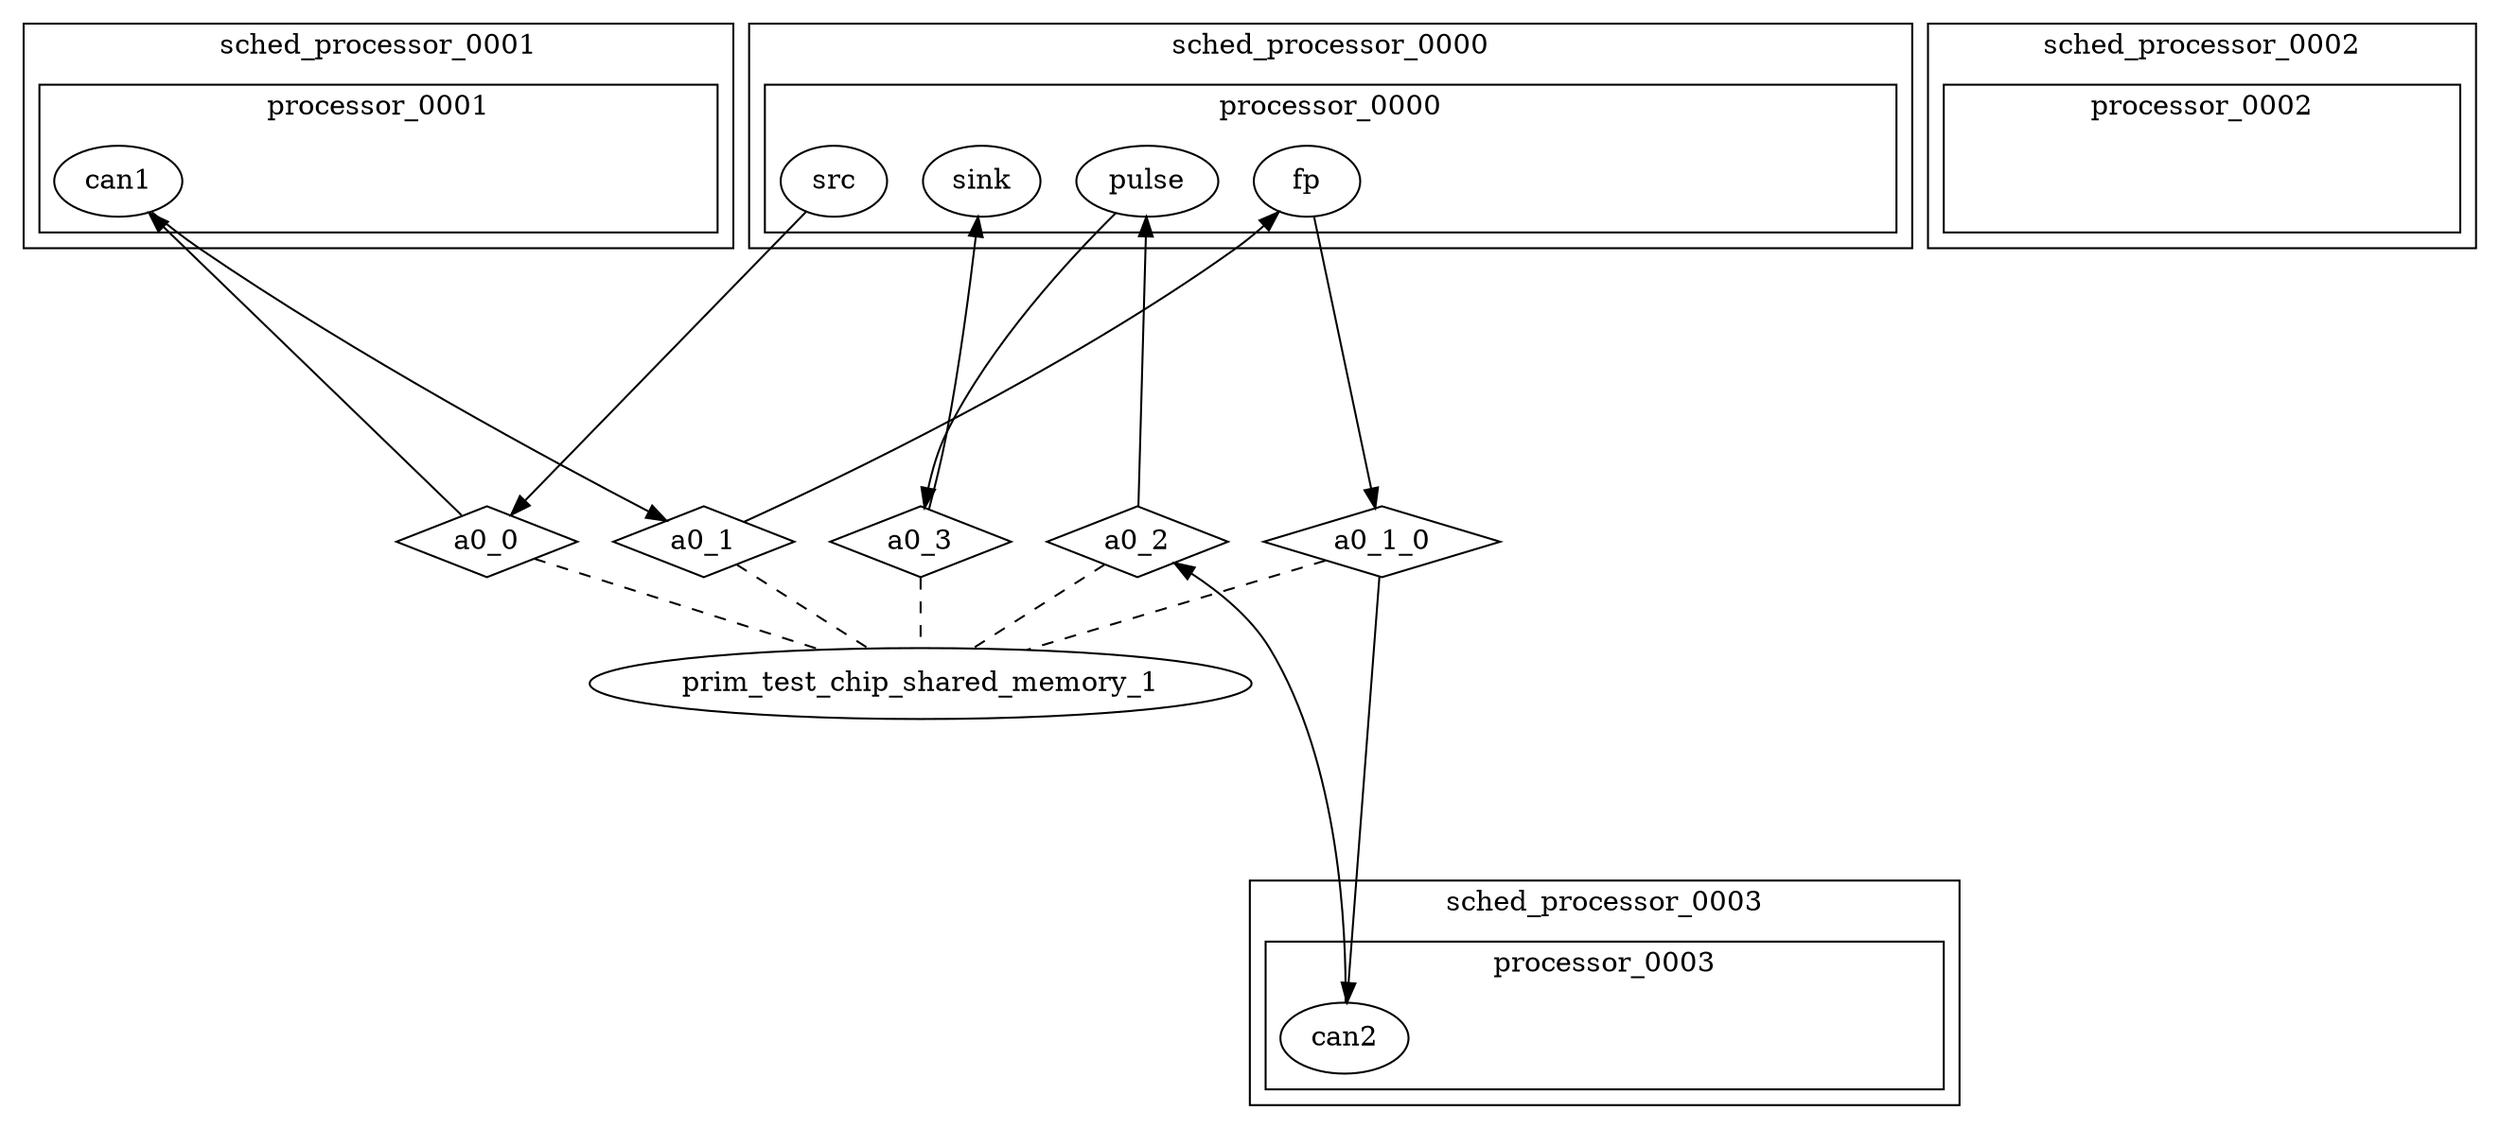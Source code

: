 digraph G {
subgraph cluster_scheduler_sched_processor_0000 {
label=sched_processor_0000;
subgraph cluster_processor_processor_0000 {
label=processor_0000;
dummy_processor_0000 [style=invis];
process_src [label=src];
process_fp [label=fp];
process_pulse [label=pulse];
process_sink [label=sink];
}

}

subgraph cluster_scheduler_sched_processor_0001 {
label=sched_processor_0001;
subgraph cluster_processor_processor_0001 {
label=processor_0001;
dummy_processor_0001 [style=invis];
process_can1 [label=can1];
}

}

subgraph cluster_scheduler_sched_processor_0002 {
label=sched_processor_0002;
subgraph cluster_processor_processor_0002 {
label=processor_0002;
dummy_processor_0002 [style=invis];
}

}

subgraph cluster_scheduler_sched_processor_0003 {
label=sched_processor_0003;
subgraph cluster_processor_processor_0003 {
label=processor_0003;
dummy_processor_0003 [style=invis];
process_can2 [label=can2];
}

}

primitive_prim_test_chip_shared_memory_1 [label=prim_test_chip_shared_memory_1];
channel_a0_0 [label=a0_0, shape=diamond];
process_src -> channel_a0_0  [minlen=4];
channel_a0_0 -> process_can1  [minlen=4];
channel_a0_0 -> primitive_prim_test_chip_shared_memory_1  [arrowhead=none, style=dashed];
channel_a0_1 [label=a0_1, shape=diamond];
process_can1 -> channel_a0_1  [minlen=4];
channel_a0_1 -> process_fp  [minlen=4];
channel_a0_1 -> primitive_prim_test_chip_shared_memory_1  [arrowhead=none, style=dashed];
channel_a0_1_0 [label=a0_1_0, shape=diamond];
process_fp -> channel_a0_1_0  [minlen=4];
channel_a0_1_0 -> process_can2  [minlen=4];
channel_a0_1_0 -> primitive_prim_test_chip_shared_memory_1  [arrowhead=none, style=dashed];
channel_a0_2 [label=a0_2, shape=diamond];
process_can2 -> channel_a0_2  [minlen=4];
channel_a0_2 -> process_pulse  [minlen=4];
channel_a0_2 -> primitive_prim_test_chip_shared_memory_1  [arrowhead=none, style=dashed];
channel_a0_3 [label=a0_3, shape=diamond];
process_pulse -> channel_a0_3  [minlen=4];
channel_a0_3 -> process_sink  [minlen=4];
channel_a0_3 -> primitive_prim_test_chip_shared_memory_1  [arrowhead=none, style=dashed];
}
